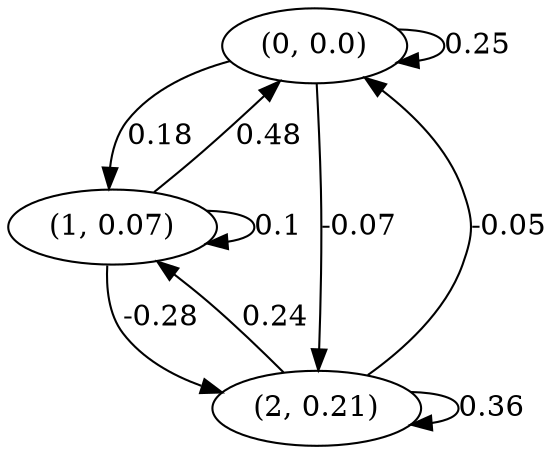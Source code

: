 digraph {
    0 [ label = "(0, 0.0)" ]
    1 [ label = "(1, 0.07)" ]
    2 [ label = "(2, 0.21)" ]
    0 -> 0 [ label = "0.25" ]
    1 -> 1 [ label = "0.1" ]
    2 -> 2 [ label = "0.36" ]
    1 -> 0 [ label = "0.48" ]
    2 -> 0 [ label = "-0.05" ]
    0 -> 1 [ label = "0.18" ]
    2 -> 1 [ label = "0.24" ]
    0 -> 2 [ label = "-0.07" ]
    1 -> 2 [ label = "-0.28" ]
}

